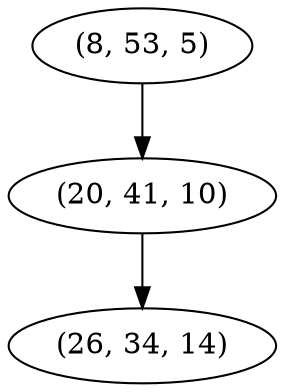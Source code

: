 digraph tree {
    "(8, 53, 5)";
    "(20, 41, 10)";
    "(26, 34, 14)";
    "(8, 53, 5)" -> "(20, 41, 10)";
    "(20, 41, 10)" -> "(26, 34, 14)";
}
